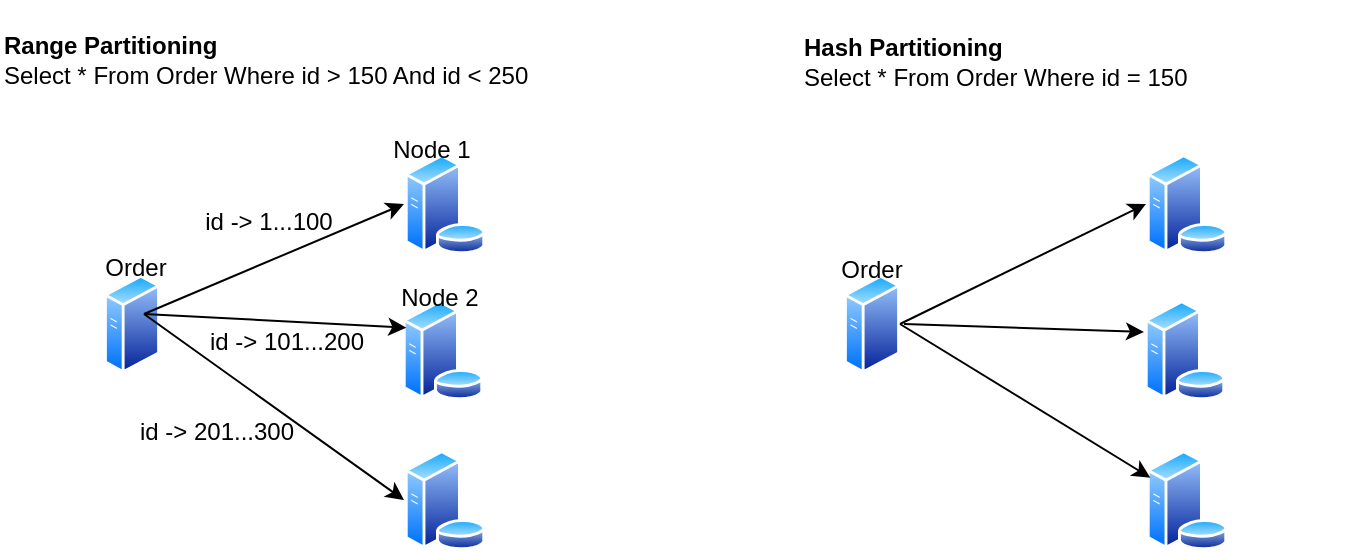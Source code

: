 <mxfile version="22.1.7" type="github">
  <diagram name="Page-1" id="VXn1QLHg06nI7pCUEOKj">
    <mxGraphModel dx="794" dy="456" grid="1" gridSize="10" guides="1" tooltips="1" connect="1" arrows="1" fold="1" page="1" pageScale="1" pageWidth="850" pageHeight="1100" math="0" shadow="0">
      <root>
        <mxCell id="0" />
        <mxCell id="1" parent="0" />
        <mxCell id="Kr7JB6gwOViD-F6pJ2YP-6" value="" style="image;aspect=fixed;perimeter=ellipsePerimeter;html=1;align=center;shadow=0;dashed=0;spacingTop=3;image=img/lib/active_directory/database_server.svg;" vertex="1" parent="1">
          <mxGeometry x="611" y="120" width="41" height="50" as="geometry" />
        </mxCell>
        <mxCell id="Kr7JB6gwOViD-F6pJ2YP-7" value="" style="image;aspect=fixed;perimeter=ellipsePerimeter;html=1;align=center;shadow=0;dashed=0;spacingTop=3;image=img/lib/active_directory/database_server.svg;" vertex="1" parent="1">
          <mxGeometry x="610" y="193" width="41" height="50" as="geometry" />
        </mxCell>
        <mxCell id="Kr7JB6gwOViD-F6pJ2YP-8" value="" style="image;aspect=fixed;perimeter=ellipsePerimeter;html=1;align=center;shadow=0;dashed=0;spacingTop=3;image=img/lib/active_directory/database_server.svg;" vertex="1" parent="1">
          <mxGeometry x="611" y="268" width="41" height="50" as="geometry" />
        </mxCell>
        <mxCell id="Kr7JB6gwOViD-F6pJ2YP-1" value="" style="image;aspect=fixed;perimeter=ellipsePerimeter;html=1;align=center;shadow=0;dashed=0;spacingTop=3;image=img/lib/active_directory/database_server.svg;" vertex="1" parent="1">
          <mxGeometry x="240" y="120" width="41" height="50" as="geometry" />
        </mxCell>
        <mxCell id="Kr7JB6gwOViD-F6pJ2YP-2" value="" style="image;aspect=fixed;perimeter=ellipsePerimeter;html=1;align=center;shadow=0;dashed=0;spacingTop=3;image=img/lib/active_directory/database_server.svg;" vertex="1" parent="1">
          <mxGeometry x="239" y="193" width="41" height="50" as="geometry" />
        </mxCell>
        <mxCell id="Kr7JB6gwOViD-F6pJ2YP-3" value="" style="image;aspect=fixed;perimeter=ellipsePerimeter;html=1;align=center;shadow=0;dashed=0;spacingTop=3;image=img/lib/active_directory/database_server.svg;" vertex="1" parent="1">
          <mxGeometry x="240" y="268" width="41" height="50" as="geometry" />
        </mxCell>
        <mxCell id="Kr7JB6gwOViD-F6pJ2YP-9" value="" style="image;aspect=fixed;perimeter=ellipsePerimeter;html=1;align=center;shadow=0;dashed=0;spacingTop=3;image=img/lib/active_directory/generic_server.svg;" vertex="1" parent="1">
          <mxGeometry x="90" y="180" width="28.0" height="50" as="geometry" />
        </mxCell>
        <mxCell id="Kr7JB6gwOViD-F6pJ2YP-10" value="" style="image;aspect=fixed;perimeter=ellipsePerimeter;html=1;align=center;shadow=0;dashed=0;spacingTop=3;image=img/lib/active_directory/generic_server.svg;" vertex="1" parent="1">
          <mxGeometry x="460" y="180" width="28.0" height="50" as="geometry" />
        </mxCell>
        <mxCell id="Kr7JB6gwOViD-F6pJ2YP-11" value="" style="endArrow=classic;html=1;rounded=0;entryX=0;entryY=0.5;entryDx=0;entryDy=0;" edge="1" parent="1" target="Kr7JB6gwOViD-F6pJ2YP-1">
          <mxGeometry width="50" height="50" relative="1" as="geometry">
            <mxPoint x="110" y="200" as="sourcePoint" />
            <mxPoint x="168" y="160" as="targetPoint" />
          </mxGeometry>
        </mxCell>
        <mxCell id="Kr7JB6gwOViD-F6pJ2YP-12" value="" style="endArrow=classic;html=1;rounded=0;entryX=0;entryY=0.25;entryDx=0;entryDy=0;" edge="1" parent="1" target="Kr7JB6gwOViD-F6pJ2YP-2">
          <mxGeometry width="50" height="50" relative="1" as="geometry">
            <mxPoint x="110" y="200" as="sourcePoint" />
            <mxPoint x="250" y="155" as="targetPoint" />
          </mxGeometry>
        </mxCell>
        <mxCell id="Kr7JB6gwOViD-F6pJ2YP-13" value="" style="endArrow=classic;html=1;rounded=0;entryX=0;entryY=0.5;entryDx=0;entryDy=0;" edge="1" parent="1" target="Kr7JB6gwOViD-F6pJ2YP-3">
          <mxGeometry width="50" height="50" relative="1" as="geometry">
            <mxPoint x="110" y="200" as="sourcePoint" />
            <mxPoint x="251" y="217" as="targetPoint" />
          </mxGeometry>
        </mxCell>
        <mxCell id="Kr7JB6gwOViD-F6pJ2YP-14" value="" style="endArrow=classic;html=1;rounded=0;" edge="1" parent="1">
          <mxGeometry width="50" height="50" relative="1" as="geometry">
            <mxPoint x="490" y="205" as="sourcePoint" />
            <mxPoint x="610" y="209" as="targetPoint" />
          </mxGeometry>
        </mxCell>
        <mxCell id="Kr7JB6gwOViD-F6pJ2YP-15" value="" style="endArrow=classic;html=1;rounded=0;exitX=1;exitY=0.5;exitDx=0;exitDy=0;entryX=0;entryY=0.25;entryDx=0;entryDy=0;" edge="1" parent="1" source="Kr7JB6gwOViD-F6pJ2YP-10" target="Kr7JB6gwOViD-F6pJ2YP-8">
          <mxGeometry width="50" height="50" relative="1" as="geometry">
            <mxPoint x="497" y="204" as="sourcePoint" />
            <mxPoint x="620" y="219" as="targetPoint" />
          </mxGeometry>
        </mxCell>
        <mxCell id="Kr7JB6gwOViD-F6pJ2YP-16" value="" style="endArrow=classic;html=1;rounded=0;exitX=1;exitY=0.5;exitDx=0;exitDy=0;entryX=0;entryY=0.5;entryDx=0;entryDy=0;" edge="1" parent="1" source="Kr7JB6gwOViD-F6pJ2YP-10" target="Kr7JB6gwOViD-F6pJ2YP-6">
          <mxGeometry width="50" height="50" relative="1" as="geometry">
            <mxPoint x="498" y="215" as="sourcePoint" />
            <mxPoint x="623" y="292" as="targetPoint" />
          </mxGeometry>
        </mxCell>
        <UserObject label="&lt;b&gt;Range Partitioning&lt;/b&gt;&lt;br&gt;Select * From Order Where id &amp;gt; 150 And id &amp;lt; 250" placeholders="1" name="Variable" id="Kr7JB6gwOViD-F6pJ2YP-17">
          <mxCell style="text;html=1;strokeColor=none;fillColor=none;align=left;verticalAlign=middle;whiteSpace=wrap;overflow=hidden;" vertex="1" parent="1">
            <mxGeometry x="38" y="43" width="280" height="60" as="geometry" />
          </mxCell>
        </UserObject>
        <UserObject label="&lt;b&gt;Hash Partitioning&lt;/b&gt;&lt;br&gt;Select * From Order Where id = 150" placeholders="1" name="Variable" id="Kr7JB6gwOViD-F6pJ2YP-18">
          <mxCell style="text;html=1;strokeColor=none;fillColor=none;align=left;verticalAlign=middle;whiteSpace=wrap;overflow=hidden;" vertex="1" parent="1">
            <mxGeometry x="438" y="44" width="280" height="60" as="geometry" />
          </mxCell>
        </UserObject>
        <mxCell id="Kr7JB6gwOViD-F6pJ2YP-19" value="Order" style="text;html=1;strokeColor=none;fillColor=none;align=center;verticalAlign=middle;whiteSpace=wrap;rounded=0;" vertex="1" parent="1">
          <mxGeometry x="76" y="162" width="60" height="30" as="geometry" />
        </mxCell>
        <mxCell id="Kr7JB6gwOViD-F6pJ2YP-20" value="Order" style="text;html=1;strokeColor=none;fillColor=none;align=center;verticalAlign=middle;whiteSpace=wrap;rounded=0;" vertex="1" parent="1">
          <mxGeometry x="444" y="163" width="60" height="30" as="geometry" />
        </mxCell>
        <mxCell id="Kr7JB6gwOViD-F6pJ2YP-21" value="id -&amp;gt; 1...100" style="text;html=1;strokeColor=none;fillColor=none;align=center;verticalAlign=middle;whiteSpace=wrap;rounded=0;" vertex="1" parent="1">
          <mxGeometry x="130" y="139" width="85" height="30" as="geometry" />
        </mxCell>
        <mxCell id="Kr7JB6gwOViD-F6pJ2YP-22" value="id -&amp;gt; 201...300" style="text;html=1;strokeColor=none;fillColor=none;align=center;verticalAlign=middle;whiteSpace=wrap;rounded=0;" vertex="1" parent="1">
          <mxGeometry x="104" y="244" width="85" height="30" as="geometry" />
        </mxCell>
        <mxCell id="Kr7JB6gwOViD-F6pJ2YP-23" value="id -&amp;gt; 101...200" style="text;html=1;strokeColor=none;fillColor=none;align=center;verticalAlign=middle;whiteSpace=wrap;rounded=0;" vertex="1" parent="1">
          <mxGeometry x="139" y="199" width="85" height="30" as="geometry" />
        </mxCell>
        <mxCell id="Kr7JB6gwOViD-F6pJ2YP-24" value="Node 1" style="text;html=1;strokeColor=none;fillColor=none;align=center;verticalAlign=middle;whiteSpace=wrap;rounded=0;" vertex="1" parent="1">
          <mxGeometry x="224" y="103" width="60" height="30" as="geometry" />
        </mxCell>
        <mxCell id="Kr7JB6gwOViD-F6pJ2YP-25" value="Node 2" style="text;html=1;strokeColor=none;fillColor=none;align=center;verticalAlign=middle;whiteSpace=wrap;rounded=0;" vertex="1" parent="1">
          <mxGeometry x="228" y="177" width="60" height="30" as="geometry" />
        </mxCell>
      </root>
    </mxGraphModel>
  </diagram>
</mxfile>
